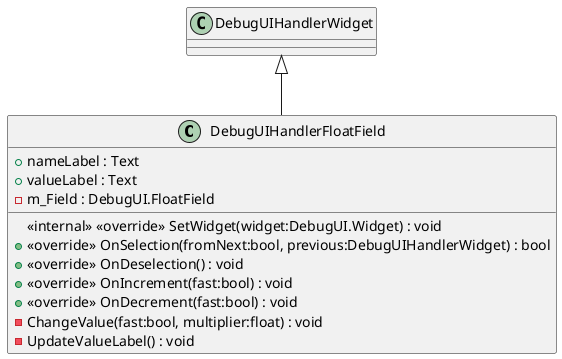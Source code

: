 @startuml
class DebugUIHandlerFloatField {
    + nameLabel : Text
    + valueLabel : Text
    - m_Field : DebugUI.FloatField
    <<internal>> <<override>> SetWidget(widget:DebugUI.Widget) : void
    + <<override>> OnSelection(fromNext:bool, previous:DebugUIHandlerWidget) : bool
    + <<override>> OnDeselection() : void
    + <<override>> OnIncrement(fast:bool) : void
    + <<override>> OnDecrement(fast:bool) : void
    - ChangeValue(fast:bool, multiplier:float) : void
    - UpdateValueLabel() : void
}
DebugUIHandlerWidget <|-- DebugUIHandlerFloatField
@enduml
